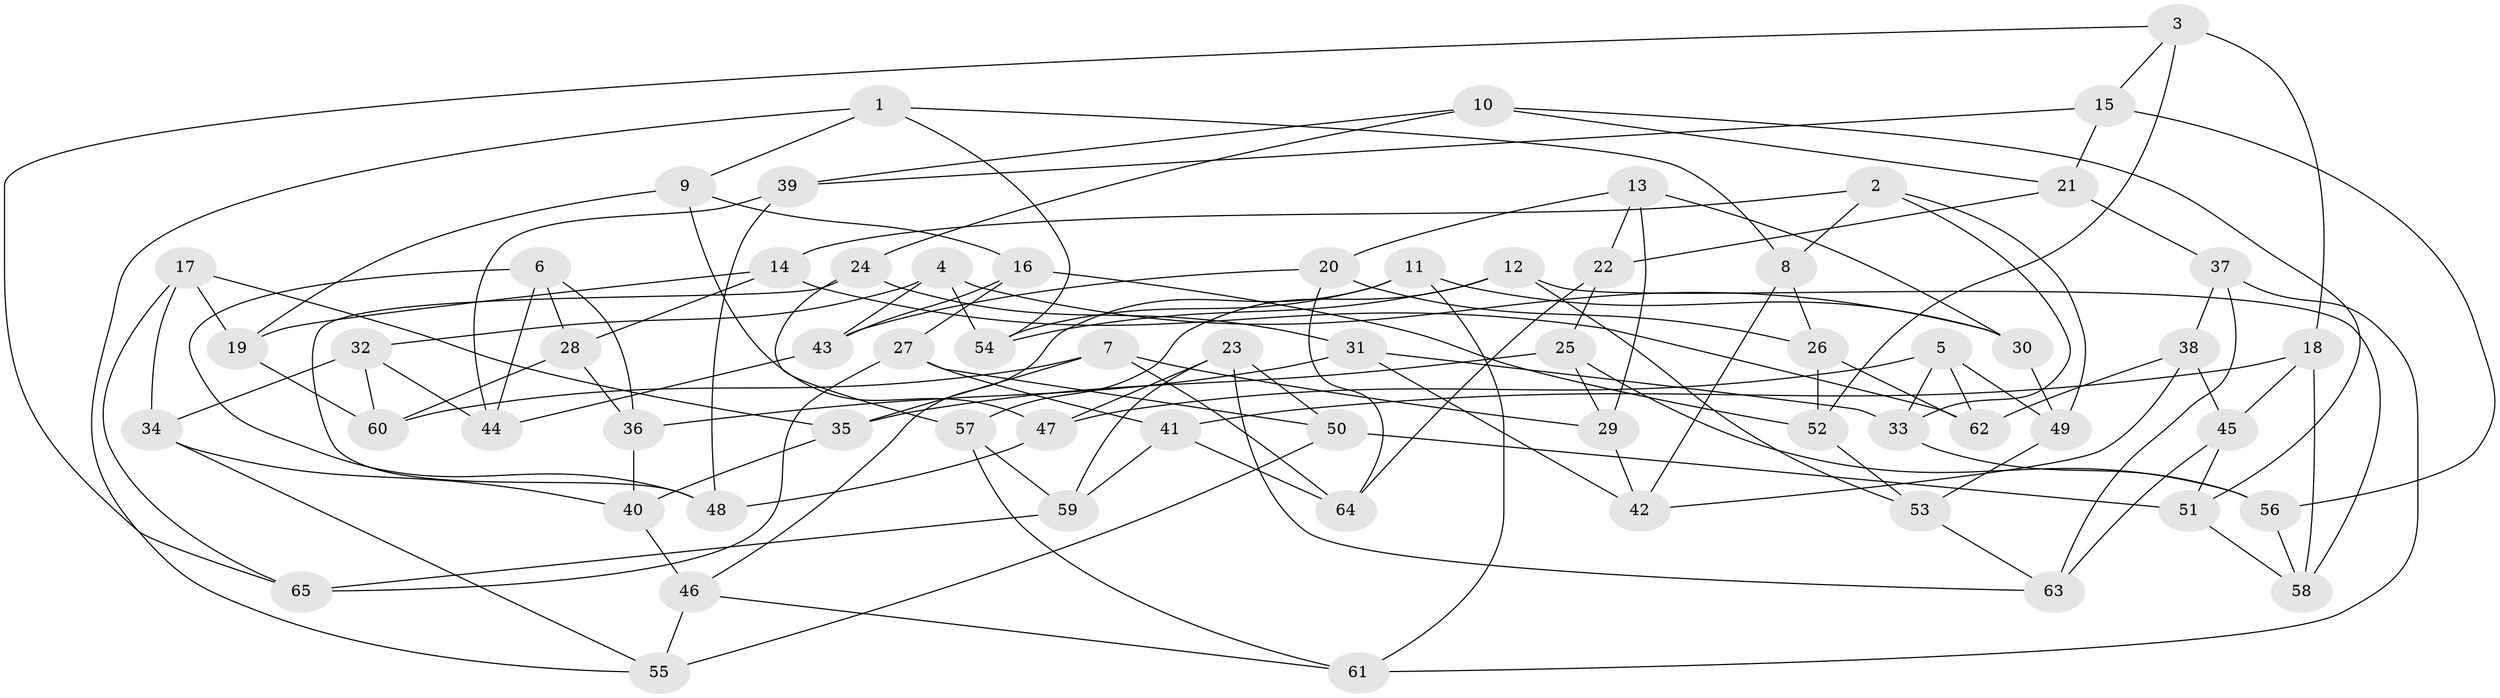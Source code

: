 // Generated by graph-tools (version 1.1) at 2025/50/03/09/25 03:50:56]
// undirected, 65 vertices, 130 edges
graph export_dot {
graph [start="1"]
  node [color=gray90,style=filled];
  1;
  2;
  3;
  4;
  5;
  6;
  7;
  8;
  9;
  10;
  11;
  12;
  13;
  14;
  15;
  16;
  17;
  18;
  19;
  20;
  21;
  22;
  23;
  24;
  25;
  26;
  27;
  28;
  29;
  30;
  31;
  32;
  33;
  34;
  35;
  36;
  37;
  38;
  39;
  40;
  41;
  42;
  43;
  44;
  45;
  46;
  47;
  48;
  49;
  50;
  51;
  52;
  53;
  54;
  55;
  56;
  57;
  58;
  59;
  60;
  61;
  62;
  63;
  64;
  65;
  1 -- 9;
  1 -- 8;
  1 -- 54;
  1 -- 55;
  2 -- 8;
  2 -- 14;
  2 -- 49;
  2 -- 33;
  3 -- 65;
  3 -- 52;
  3 -- 18;
  3 -- 15;
  4 -- 30;
  4 -- 43;
  4 -- 54;
  4 -- 32;
  5 -- 49;
  5 -- 33;
  5 -- 47;
  5 -- 62;
  6 -- 48;
  6 -- 44;
  6 -- 28;
  6 -- 36;
  7 -- 35;
  7 -- 60;
  7 -- 64;
  7 -- 29;
  8 -- 42;
  8 -- 26;
  9 -- 19;
  9 -- 47;
  9 -- 16;
  10 -- 39;
  10 -- 21;
  10 -- 51;
  10 -- 24;
  11 -- 61;
  11 -- 30;
  11 -- 54;
  11 -- 46;
  12 -- 53;
  12 -- 57;
  12 -- 54;
  12 -- 58;
  13 -- 29;
  13 -- 20;
  13 -- 30;
  13 -- 22;
  14 -- 62;
  14 -- 19;
  14 -- 28;
  15 -- 39;
  15 -- 56;
  15 -- 21;
  16 -- 27;
  16 -- 52;
  16 -- 43;
  17 -- 65;
  17 -- 19;
  17 -- 34;
  17 -- 35;
  18 -- 45;
  18 -- 58;
  18 -- 41;
  19 -- 60;
  20 -- 26;
  20 -- 64;
  20 -- 43;
  21 -- 22;
  21 -- 37;
  22 -- 25;
  22 -- 64;
  23 -- 63;
  23 -- 47;
  23 -- 59;
  23 -- 50;
  24 -- 31;
  24 -- 57;
  24 -- 48;
  25 -- 29;
  25 -- 56;
  25 -- 35;
  26 -- 52;
  26 -- 62;
  27 -- 65;
  27 -- 50;
  27 -- 41;
  28 -- 36;
  28 -- 60;
  29 -- 42;
  30 -- 49;
  31 -- 42;
  31 -- 33;
  31 -- 36;
  32 -- 34;
  32 -- 44;
  32 -- 60;
  33 -- 56;
  34 -- 40;
  34 -- 55;
  35 -- 40;
  36 -- 40;
  37 -- 61;
  37 -- 38;
  37 -- 63;
  38 -- 45;
  38 -- 42;
  38 -- 62;
  39 -- 44;
  39 -- 48;
  40 -- 46;
  41 -- 59;
  41 -- 64;
  43 -- 44;
  45 -- 51;
  45 -- 63;
  46 -- 61;
  46 -- 55;
  47 -- 48;
  49 -- 53;
  50 -- 51;
  50 -- 55;
  51 -- 58;
  52 -- 53;
  53 -- 63;
  56 -- 58;
  57 -- 61;
  57 -- 59;
  59 -- 65;
}

